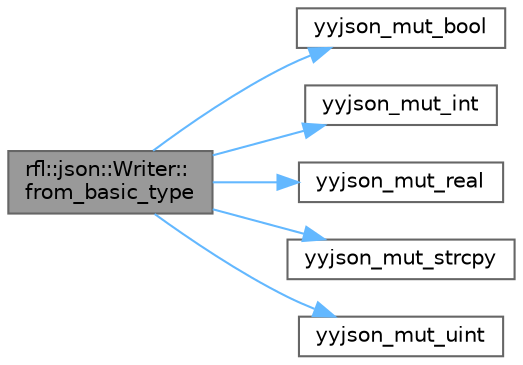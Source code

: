 digraph "rfl::json::Writer::from_basic_type"
{
 // LATEX_PDF_SIZE
  bgcolor="transparent";
  edge [fontname=Helvetica,fontsize=10,labelfontname=Helvetica,labelfontsize=10];
  node [fontname=Helvetica,fontsize=10,shape=box,height=0.2,width=0.4];
  rankdir="LR";
  Node1 [id="Node000001",label="rfl::json::Writer::\lfrom_basic_type",height=0.2,width=0.4,color="gray40", fillcolor="grey60", style="filled", fontcolor="black",tooltip=" "];
  Node1 -> Node2 [id="edge1_Node000001_Node000002",color="steelblue1",style="solid",tooltip=" "];
  Node2 [id="Node000002",label="yyjson_mut_bool",height=0.2,width=0.4,color="grey40", fillcolor="white", style="filled",URL="$yyjson_8h.html#a57afc80d0c89c0ae20d5ff183f3a8205",tooltip=" "];
  Node1 -> Node3 [id="edge2_Node000001_Node000003",color="steelblue1",style="solid",tooltip=" "];
  Node3 [id="Node000003",label="yyjson_mut_int",height=0.2,width=0.4,color="grey40", fillcolor="white", style="filled",URL="$yyjson_8h.html#a92e202b3738250ffee612089bdec91eb",tooltip=" "];
  Node1 -> Node4 [id="edge3_Node000001_Node000004",color="steelblue1",style="solid",tooltip=" "];
  Node4 [id="Node000004",label="yyjson_mut_real",height=0.2,width=0.4,color="grey40", fillcolor="white", style="filled",URL="$yyjson_8h.html#a177181eee333314c7b40e2dc573fcdec",tooltip=" "];
  Node1 -> Node5 [id="edge4_Node000001_Node000005",color="steelblue1",style="solid",tooltip=" "];
  Node5 [id="Node000005",label="yyjson_mut_strcpy",height=0.2,width=0.4,color="grey40", fillcolor="white", style="filled",URL="$yyjson_8h.html#a95300bcf1cdb52d296e39aa1a4650741",tooltip=" "];
  Node1 -> Node6 [id="edge5_Node000001_Node000006",color="steelblue1",style="solid",tooltip=" "];
  Node6 [id="Node000006",label="yyjson_mut_uint",height=0.2,width=0.4,color="grey40", fillcolor="white", style="filled",URL="$yyjson_8h.html#a893a09172b402af1bf520cf7347dfeab",tooltip=" "];
}

